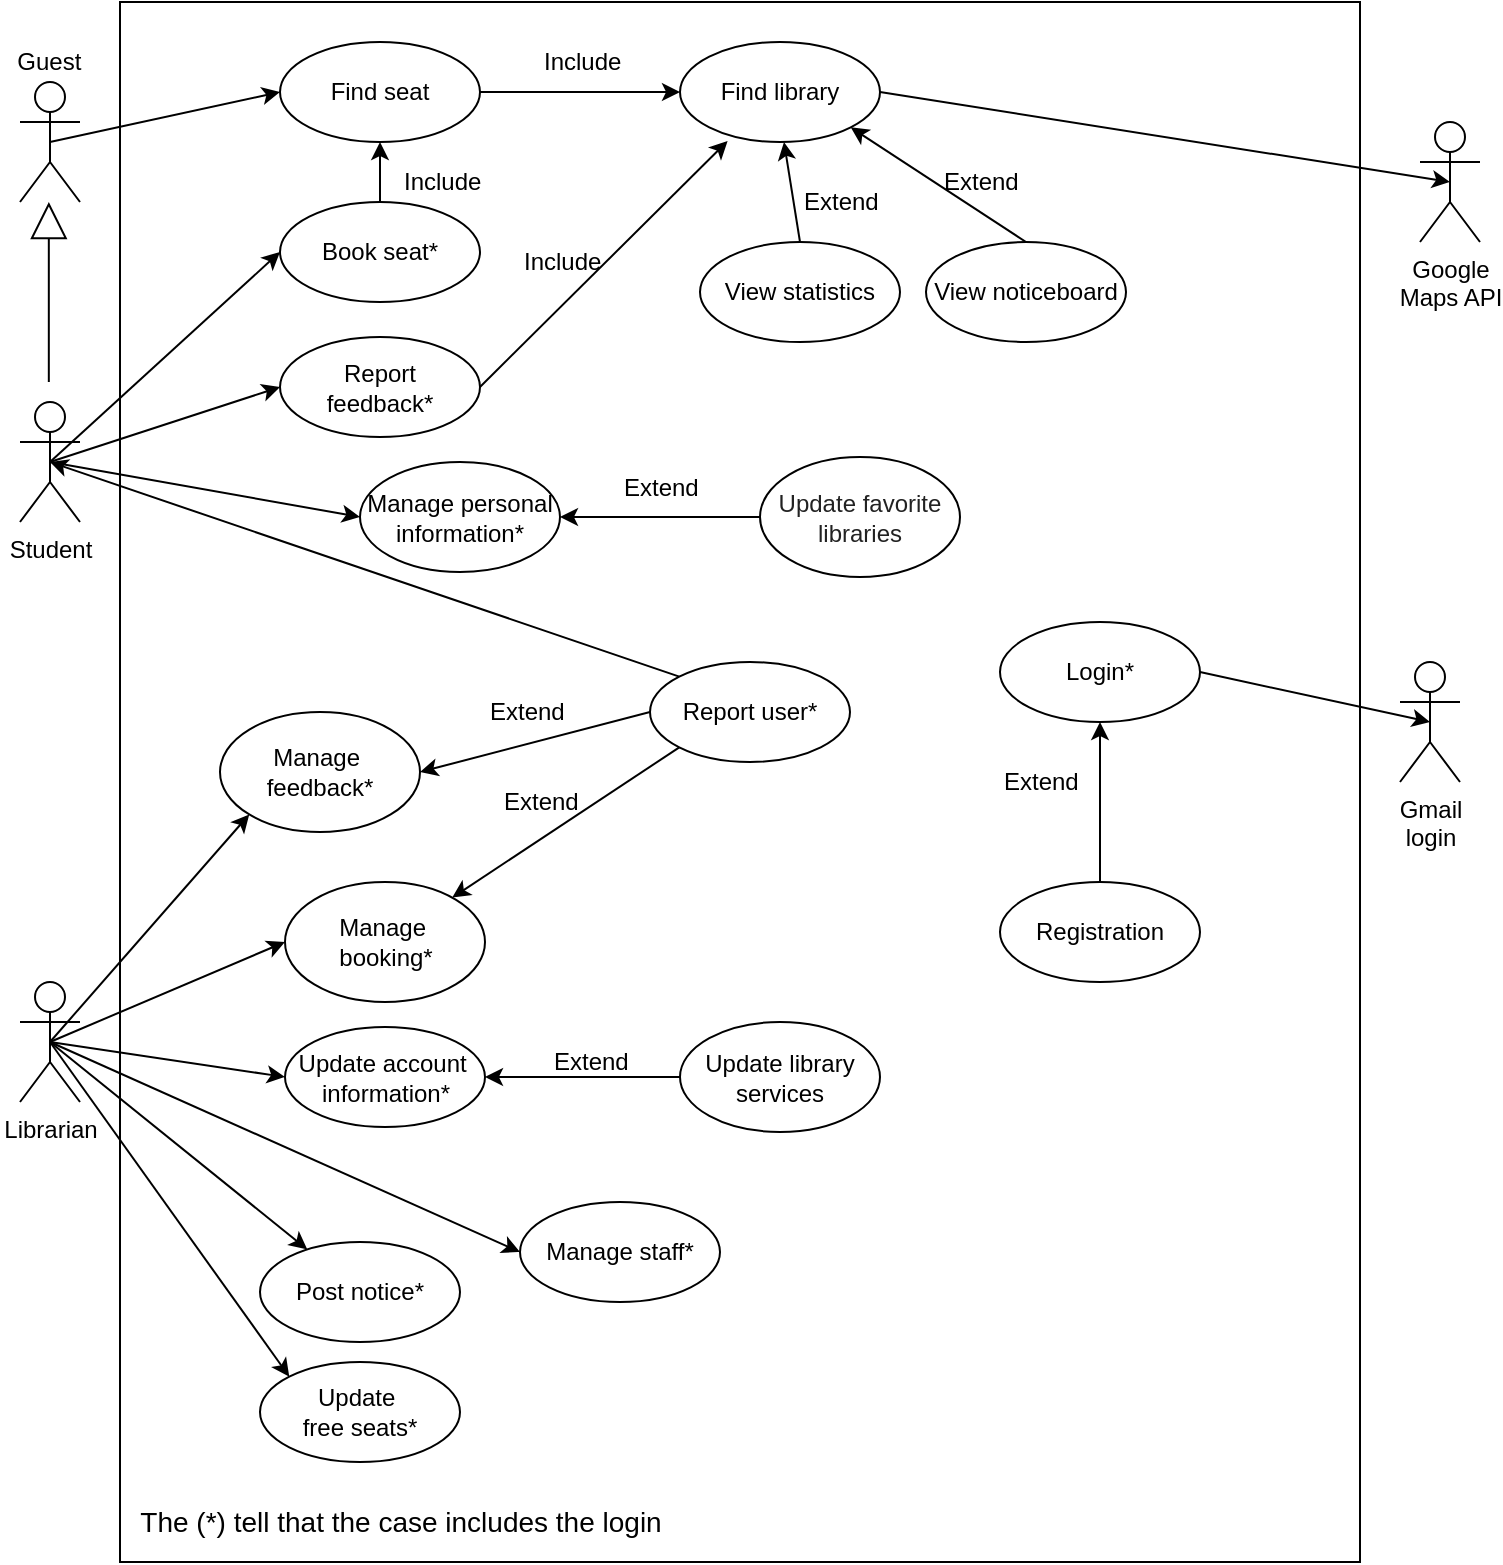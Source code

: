 <mxfile version="12.8.1" type="device"><diagram id="gOvdbUsF2WBq98GJS1o8" name="Page-1"><mxGraphModel dx="1038" dy="580" grid="1" gridSize="10" guides="1" tooltips="1" connect="1" arrows="1" fold="1" page="1" pageScale="1" pageWidth="827" pageHeight="1169" math="0" shadow="0"><root><mxCell id="0"/><mxCell id="1" parent="0"/><mxCell id="r2k724DjK05r7kmDfejy-1" value="" style="rounded=0;whiteSpace=wrap;html=1;" parent="1" vertex="1"><mxGeometry x="80" y="170" width="620" height="780" as="geometry"/></mxCell><mxCell id="r2k724DjK05r7kmDfejy-2" value="Student" style="shape=umlActor;verticalLabelPosition=bottom;labelBackgroundColor=#ffffff;verticalAlign=top;html=1;" parent="1" vertex="1"><mxGeometry x="30" y="370" width="30" height="60" as="geometry"/></mxCell><mxCell id="r2k724DjK05r7kmDfejy-3" value="" style="shape=umlActor;verticalLabelPosition=bottom;labelBackgroundColor=#ffffff;verticalAlign=top;html=1;" parent="1" vertex="1"><mxGeometry x="30" y="210" width="30" height="60" as="geometry"/></mxCell><mxCell id="r2k724DjK05r7kmDfejy-4" value="&amp;nbsp; Guest" style="text;html=1;resizable=0;points=[];autosize=1;align=left;verticalAlign=top;spacingTop=-4;" parent="1" vertex="1"><mxGeometry x="20" y="190" width="50" height="20" as="geometry"/></mxCell><mxCell id="r2k724DjK05r7kmDfejy-5" style="edgeStyle=none;rounded=0;orthogonalLoop=1;jettySize=auto;html=1;entryX=0;entryY=0.5;entryDx=0;entryDy=0;exitX=0.5;exitY=0.5;exitDx=0;exitDy=0;exitPerimeter=0;" parent="1" target="r2k724DjK05r7kmDfejy-54" edge="1" source="r2k724DjK05r7kmDfejy-7"><mxGeometry relative="1" as="geometry"><mxPoint x="45" y="572" as="sourcePoint"/></mxGeometry></mxCell><mxCell id="r2k724DjK05r7kmDfejy-6" style="edgeStyle=none;rounded=0;orthogonalLoop=1;jettySize=auto;html=1;exitX=0.5;exitY=0.5;exitDx=0;exitDy=0;exitPerimeter=0;" parent="1" source="r2k724DjK05r7kmDfejy-7" target="r2k724DjK05r7kmDfejy-55" edge="1"><mxGeometry relative="1" as="geometry"/></mxCell><mxCell id="knNo4wZLOngRF0tlfcbx-4" style="edgeStyle=none;rounded=0;orthogonalLoop=1;jettySize=auto;html=1;exitX=0.5;exitY=0.5;exitDx=0;exitDy=0;exitPerimeter=0;entryX=0;entryY=0.5;entryDx=0;entryDy=0;" edge="1" parent="1" source="r2k724DjK05r7kmDfejy-7" target="knNo4wZLOngRF0tlfcbx-2"><mxGeometry relative="1" as="geometry"/></mxCell><mxCell id="knNo4wZLOngRF0tlfcbx-9" style="edgeStyle=none;rounded=0;orthogonalLoop=1;jettySize=auto;html=1;exitX=0.5;exitY=0.5;exitDx=0;exitDy=0;exitPerimeter=0;entryX=0;entryY=1;entryDx=0;entryDy=0;" edge="1" parent="1" source="r2k724DjK05r7kmDfejy-7" target="knNo4wZLOngRF0tlfcbx-8"><mxGeometry relative="1" as="geometry"/></mxCell><mxCell id="r2k724DjK05r7kmDfejy-7" value="Librarian&lt;br&gt;" style="shape=umlActor;verticalLabelPosition=bottom;labelBackgroundColor=#ffffff;verticalAlign=top;html=1;" parent="1" vertex="1"><mxGeometry x="30" y="660" width="30" height="60" as="geometry"/></mxCell><mxCell id="r2k724DjK05r7kmDfejy-9" style="edgeStyle=orthogonalEdgeStyle;rounded=0;orthogonalLoop=1;jettySize=auto;html=1;exitX=0.5;exitY=0;exitDx=0;exitDy=0;entryX=0.5;entryY=1;entryDx=0;entryDy=0;" parent="1" source="r2k724DjK05r7kmDfejy-10" target="r2k724DjK05r7kmDfejy-11" edge="1"><mxGeometry relative="1" as="geometry"/></mxCell><mxCell id="r2k724DjK05r7kmDfejy-10" value="Book seat*" style="ellipse;whiteSpace=wrap;html=1;" parent="1" vertex="1"><mxGeometry x="160" y="270" width="100" height="50" as="geometry"/></mxCell><mxCell id="r2k724DjK05r7kmDfejy-11" value="Find&amp;nbsp;seat" style="ellipse;whiteSpace=wrap;html=1;" parent="1" vertex="1"><mxGeometry x="160" y="190" width="100" height="50" as="geometry"/></mxCell><mxCell id="r2k724DjK05r7kmDfejy-12" value="Manage personal information*" style="ellipse;whiteSpace=wrap;html=1;" parent="1" vertex="1"><mxGeometry x="200" y="400" width="100" height="55" as="geometry"/></mxCell><mxCell id="r2k724DjK05r7kmDfejy-13" style="rounded=0;orthogonalLoop=1;jettySize=auto;html=1;entryX=0.238;entryY=0.991;entryDx=0;entryDy=0;exitX=1;exitY=0.5;exitDx=0;exitDy=0;entryPerimeter=0;" parent="1" source="r2k724DjK05r7kmDfejy-14" target="r2k724DjK05r7kmDfejy-21" edge="1"><mxGeometry relative="1" as="geometry"/></mxCell><mxCell id="r2k724DjK05r7kmDfejy-14" value="Report&lt;br&gt;feedback*&lt;span style=&quot;color: rgba(0 , 0 , 0 , 0) ; font-family: monospace ; font-size: 0px ; white-space: nowrap&quot;&gt;%3CmxGraphModel%3E%3Croot%3E%3CmxCell%20id%3D%220%22%2F%3E%3CmxCell%20id%3D%221%22%20parent%3D%220%22%2F%3E%3CmxCell%20id%3D%222%22%20value%3D%22Find%26amp%3Bnbsp%3Bseat%22%20style%3D%22ellipse%3BwhiteSpace%3Dwrap%3Bhtml%3D1%3B%22%20vertex%3D%221%22%20parent%3D%221%22%3E%3CmxGeometry%20x%3D%22190%22%20y%3D%22130%22%20width%3D%22100%22%20height%3D%2250%22%20as%3D%22geometry%22%2F%3E%3C%2FmxCell%3E%3C%2Froot%3E%3C%2FmxGraphModel%3E&lt;/span&gt;" style="ellipse;whiteSpace=wrap;html=1;" parent="1" vertex="1"><mxGeometry x="160" y="337.5" width="100" height="50" as="geometry"/></mxCell><mxCell id="r2k724DjK05r7kmDfejy-16" value="Update&amp;nbsp;&lt;br&gt;free seats*&lt;span style=&quot;color: rgba(0 , 0 , 0 , 0) ; font-family: monospace ; font-size: 0px ; white-space: nowrap&quot;&gt;%3CmxGraphModel%3E%3Croot%3E%3CmxCell%20id%3D%220%22%2F%3E%3CmxCell%20id%3D%221%22%20parent%3D%220%22%2F%3E%3CmxCell%20id%3D%222%22%20value%3D%22Manage%26lt%3Bbr%26gt%3Bfeedback%22%20style%3D%22ellipse%3BwhiteSpace%3Dwrap%3Bhtml%3D1%3B%22%20vertex%3D%221%22%20parent%3D%221%22%3E%3CmxGeometry%20x%3D%22190%22%20y%3D%22380%22%20width%3D%22100%22%20height%3D%2250%22%20as%3D%22geometry%22%2F%3E%3C%2FmxCell%3E%3C%2Froot%3E%3C%2FmxGraphModel%3E*&lt;/span&gt;" style="ellipse;whiteSpace=wrap;html=1;" parent="1" vertex="1"><mxGeometry x="150" y="850" width="100" height="50" as="geometry"/></mxCell><mxCell id="r2k724DjK05r7kmDfejy-17" value="Update account&amp;nbsp;&lt;br&gt;information*" style="ellipse;whiteSpace=wrap;html=1;" parent="1" vertex="1"><mxGeometry x="162.5" y="682.5" width="100" height="50" as="geometry"/></mxCell><mxCell id="r2k724DjK05r7kmDfejy-19" value="Google&lt;br&gt;Maps API" style="shape=umlActor;verticalLabelPosition=bottom;labelBackgroundColor=#ffffff;verticalAlign=top;html=1;" parent="1" vertex="1"><mxGeometry x="730" y="230" width="30" height="60" as="geometry"/></mxCell><mxCell id="r2k724DjK05r7kmDfejy-20" value="Gmail&lt;br&gt;login" style="shape=umlActor;verticalLabelPosition=bottom;labelBackgroundColor=#ffffff;verticalAlign=top;html=1;" parent="1" vertex="1"><mxGeometry x="720" y="500" width="30" height="60" as="geometry"/></mxCell><mxCell id="r2k724DjK05r7kmDfejy-21" value="Find library" style="ellipse;whiteSpace=wrap;html=1;" parent="1" vertex="1"><mxGeometry x="360" y="190" width="100" height="50" as="geometry"/></mxCell><mxCell id="r2k724DjK05r7kmDfejy-22" value="Login*" style="ellipse;whiteSpace=wrap;html=1;" parent="1" vertex="1"><mxGeometry x="520" y="480" width="100" height="50" as="geometry"/></mxCell><mxCell id="r2k724DjK05r7kmDfejy-23" value="" style="edgeStyle=orthogonalEdgeStyle;rounded=0;orthogonalLoop=1;jettySize=auto;html=1;" parent="1" source="r2k724DjK05r7kmDfejy-24" target="r2k724DjK05r7kmDfejy-22" edge="1"><mxGeometry relative="1" as="geometry"/></mxCell><mxCell id="r2k724DjK05r7kmDfejy-24" value="Registration" style="ellipse;whiteSpace=wrap;html=1;" parent="1" vertex="1"><mxGeometry x="520" y="610" width="100" height="50" as="geometry"/></mxCell><mxCell id="r2k724DjK05r7kmDfejy-26" value="" style="endArrow=classic;html=1;entryX=0;entryY=0.5;entryDx=0;entryDy=0;exitX=0.5;exitY=0.5;exitDx=0;exitDy=0;exitPerimeter=0;" parent="1" source="r2k724DjK05r7kmDfejy-7" target="r2k724DjK05r7kmDfejy-17" edge="1"><mxGeometry width="50" height="50" relative="1" as="geometry"><mxPoint x="45" y="609" as="sourcePoint"/><mxPoint x="160" y="734" as="targetPoint"/></mxGeometry></mxCell><mxCell id="r2k724DjK05r7kmDfejy-27" value="" style="endArrow=classic;html=1;entryX=0;entryY=0;entryDx=0;entryDy=0;exitX=0.5;exitY=0.5;exitDx=0;exitDy=0;exitPerimeter=0;" parent="1" source="r2k724DjK05r7kmDfejy-7" target="r2k724DjK05r7kmDfejy-16" edge="1"><mxGeometry width="50" height="50" relative="1" as="geometry"><mxPoint x="20" y="910" as="sourcePoint"/><mxPoint x="70" y="860" as="targetPoint"/></mxGeometry></mxCell><mxCell id="r2k724DjK05r7kmDfejy-28" value="" style="endArrow=classic;html=1;entryX=0;entryY=0.5;entryDx=0;entryDy=0;exitX=0.5;exitY=0.5;exitDx=0;exitDy=0;exitPerimeter=0;" parent="1" source="r2k724DjK05r7kmDfejy-3" target="r2k724DjK05r7kmDfejy-11" edge="1"><mxGeometry width="50" height="50" relative="1" as="geometry"><mxPoint x="50" y="240" as="sourcePoint"/><mxPoint x="135" y="225" as="targetPoint"/></mxGeometry></mxCell><mxCell id="r2k724DjK05r7kmDfejy-29" value="" style="endArrow=classic;html=1;entryX=0;entryY=0.5;entryDx=0;entryDy=0;exitX=0.5;exitY=0.5;exitDx=0;exitDy=0;exitPerimeter=0;" parent="1" source="r2k724DjK05r7kmDfejy-2" target="r2k724DjK05r7kmDfejy-10" edge="1"><mxGeometry width="50" height="50" relative="1" as="geometry"><mxPoint x="55" y="300" as="sourcePoint"/><mxPoint x="170" y="225" as="targetPoint"/></mxGeometry></mxCell><mxCell id="r2k724DjK05r7kmDfejy-30" value="" style="endArrow=classic;html=1;entryX=0;entryY=0.5;entryDx=0;entryDy=0;exitX=0.5;exitY=0.5;exitDx=0;exitDy=0;exitPerimeter=0;" parent="1" source="r2k724DjK05r7kmDfejy-2" target="r2k724DjK05r7kmDfejy-12" edge="1"><mxGeometry width="50" height="50" relative="1" as="geometry"><mxPoint x="55" y="410" as="sourcePoint"/><mxPoint x="170" y="305" as="targetPoint"/></mxGeometry></mxCell><mxCell id="r2k724DjK05r7kmDfejy-31" value="" style="endArrow=classic;html=1;entryX=0;entryY=0.5;entryDx=0;entryDy=0;exitX=0.5;exitY=0.5;exitDx=0;exitDy=0;exitPerimeter=0;" parent="1" source="r2k724DjK05r7kmDfejy-2" target="r2k724DjK05r7kmDfejy-14" edge="1"><mxGeometry width="50" height="50" relative="1" as="geometry"><mxPoint x="55" y="410" as="sourcePoint"/><mxPoint x="170" y="387.5" as="targetPoint"/></mxGeometry></mxCell><mxCell id="r2k724DjK05r7kmDfejy-32" value="" style="endArrow=classic;html=1;entryX=0;entryY=0.5;entryDx=0;entryDy=0;exitX=1;exitY=0.5;exitDx=0;exitDy=0;" parent="1" source="r2k724DjK05r7kmDfejy-11" target="r2k724DjK05r7kmDfejy-21" edge="1"><mxGeometry width="50" height="50" relative="1" as="geometry"><mxPoint x="230" y="297.5" as="sourcePoint"/><mxPoint x="345" y="222.5" as="targetPoint"/></mxGeometry></mxCell><mxCell id="r2k724DjK05r7kmDfejy-33" value="" style="endArrow=classic;html=1;entryX=0.5;entryY=0.5;entryDx=0;entryDy=0;entryPerimeter=0;exitX=1;exitY=0.5;exitDx=0;exitDy=0;" parent="1" source="r2k724DjK05r7kmDfejy-21" target="r2k724DjK05r7kmDfejy-19" edge="1"><mxGeometry width="50" height="50" relative="1" as="geometry"><mxPoint x="460" y="240" as="sourcePoint"/><mxPoint x="370" y="250" as="targetPoint"/></mxGeometry></mxCell><mxCell id="r2k724DjK05r7kmDfejy-34" value="" style="endArrow=classic;html=1;entryX=0.5;entryY=0.5;entryDx=0;entryDy=0;entryPerimeter=0;exitX=1;exitY=0.5;exitDx=0;exitDy=0;" parent="1" source="r2k724DjK05r7kmDfejy-22" target="r2k724DjK05r7kmDfejy-20" edge="1"><mxGeometry width="50" height="50" relative="1" as="geometry"><mxPoint x="470" y="250" as="sourcePoint"/><mxPoint x="745" y="270" as="targetPoint"/></mxGeometry></mxCell><mxCell id="r2k724DjK05r7kmDfejy-36" value="Include" style="text;html=1;resizable=0;points=[];autosize=1;align=left;verticalAlign=top;spacingTop=-4;" parent="1" vertex="1"><mxGeometry x="220" y="250" width="50" height="20" as="geometry"/></mxCell><mxCell id="r2k724DjK05r7kmDfejy-37" value="Extend" style="text;html=1;resizable=0;points=[];autosize=1;align=left;verticalAlign=top;spacingTop=-4;" parent="1" vertex="1"><mxGeometry x="520" y="550" width="50" height="20" as="geometry"/></mxCell><mxCell id="r2k724DjK05r7kmDfejy-38" value="Include" style="text;html=1;resizable=0;points=[];autosize=1;align=left;verticalAlign=top;spacingTop=-4;" parent="1" vertex="1"><mxGeometry x="290" y="190" width="50" height="20" as="geometry"/></mxCell><mxCell id="r2k724DjK05r7kmDfejy-43" style="edgeStyle=orthogonalEdgeStyle;rounded=0;orthogonalLoop=1;jettySize=auto;html=1;" parent="1" source="r2k724DjK05r7kmDfejy-44" target="r2k724DjK05r7kmDfejy-12" edge="1"><mxGeometry relative="1" as="geometry"/></mxCell><mxCell id="r2k724DjK05r7kmDfejy-44" value="&lt;font style=&quot;font-size: 12px&quot;&gt;&lt;span style=&quot;color: rgb(34 , 34 , 34) ; font-family: &amp;#34;arial&amp;#34; , sans-serif ; text-align: left ; white-space: pre-wrap&quot;&gt;Update favorite libraries&lt;/span&gt;&lt;/font&gt;" style="ellipse;whiteSpace=wrap;html=1;" parent="1" vertex="1"><mxGeometry x="400" y="397.5" width="100" height="60" as="geometry"/></mxCell><mxCell id="r2k724DjK05r7kmDfejy-45" value="Extend" style="text;html=1;resizable=0;points=[];autosize=1;align=left;verticalAlign=top;spacingTop=-4;" parent="1" vertex="1"><mxGeometry x="330" y="402.5" width="50" height="20" as="geometry"/></mxCell><mxCell id="r2k724DjK05r7kmDfejy-46" style="edgeStyle=none;rounded=0;orthogonalLoop=1;jettySize=auto;html=1;exitX=0.5;exitY=0;exitDx=0;exitDy=0;entryX=1;entryY=1;entryDx=0;entryDy=0;" parent="1" source="r2k724DjK05r7kmDfejy-47" target="r2k724DjK05r7kmDfejy-21" edge="1"><mxGeometry relative="1" as="geometry"><mxPoint x="420" y="240" as="targetPoint"/></mxGeometry></mxCell><mxCell id="r2k724DjK05r7kmDfejy-47" value="View noticeboard" style="ellipse;whiteSpace=wrap;html=1;" parent="1" vertex="1"><mxGeometry x="483" y="290" width="100" height="50" as="geometry"/></mxCell><mxCell id="r2k724DjK05r7kmDfejy-48" value="" style="endArrow=block;endSize=16;endFill=0;html=1;" parent="1" edge="1"><mxGeometry width="160" relative="1" as="geometry"><mxPoint x="44.41" y="360" as="sourcePoint"/><mxPoint x="44.41" y="270" as="targetPoint"/></mxGeometry></mxCell><mxCell id="r2k724DjK05r7kmDfejy-49" style="edgeStyle=none;rounded=0;orthogonalLoop=1;jettySize=auto;html=1;exitX=0.5;exitY=0;exitDx=0;exitDy=0;" parent="1" source="r2k724DjK05r7kmDfejy-50" edge="1"><mxGeometry relative="1" as="geometry"><mxPoint x="412" y="240" as="targetPoint"/></mxGeometry></mxCell><mxCell id="r2k724DjK05r7kmDfejy-50" value="View statistics" style="ellipse;whiteSpace=wrap;html=1;" parent="1" vertex="1"><mxGeometry x="370" y="290" width="100" height="50" as="geometry"/></mxCell><mxCell id="r2k724DjK05r7kmDfejy-51" value="Extend" style="text;html=1;resizable=0;points=[];autosize=1;align=left;verticalAlign=top;spacingTop=-4;" parent="1" vertex="1"><mxGeometry x="420" y="260" width="50" height="20" as="geometry"/></mxCell><mxCell id="r2k724DjK05r7kmDfejy-52" value="Extend" style="text;html=1;resizable=0;points=[];autosize=1;align=left;verticalAlign=top;spacingTop=-4;" parent="1" vertex="1"><mxGeometry x="490" y="250" width="50" height="20" as="geometry"/></mxCell><mxCell id="r2k724DjK05r7kmDfejy-53" value="Include" style="text;html=1;resizable=0;points=[];autosize=1;align=left;verticalAlign=top;spacingTop=-4;" parent="1" vertex="1"><mxGeometry x="280" y="290" width="50" height="20" as="geometry"/></mxCell><mxCell id="r2k724DjK05r7kmDfejy-54" value="Manage staff*" style="ellipse;whiteSpace=wrap;html=1;" parent="1" vertex="1"><mxGeometry x="280" y="770" width="100" height="50" as="geometry"/></mxCell><mxCell id="r2k724DjK05r7kmDfejy-55" value="Post notice*" style="ellipse;whiteSpace=wrap;html=1;" parent="1" vertex="1"><mxGeometry x="150" y="790" width="100" height="50" as="geometry"/></mxCell><mxCell id="r2k724DjK05r7kmDfejy-56" style="edgeStyle=none;rounded=0;orthogonalLoop=1;jettySize=auto;html=1;entryX=1;entryY=0.5;entryDx=0;entryDy=0;" parent="1" source="r2k724DjK05r7kmDfejy-57" target="r2k724DjK05r7kmDfejy-17" edge="1"><mxGeometry relative="1" as="geometry"/></mxCell><mxCell id="r2k724DjK05r7kmDfejy-57" value="Update library&lt;br&gt;services" style="ellipse;whiteSpace=wrap;html=1;" parent="1" vertex="1"><mxGeometry x="360" y="680" width="100" height="55" as="geometry"/></mxCell><mxCell id="r2k724DjK05r7kmDfejy-58" value="Extend" style="text;html=1;resizable=0;points=[];autosize=1;align=left;verticalAlign=top;spacingTop=-4;" parent="1" vertex="1"><mxGeometry x="295" y="690" width="50" height="20" as="geometry"/></mxCell><mxCell id="r2k724DjK05r7kmDfejy-59" value="&lt;font style=&quot;font-size: 14px&quot;&gt;The (*) tell that the case includes the login&lt;/font&gt;" style="text;html=1;strokeColor=none;fillColor=none;align=center;verticalAlign=middle;whiteSpace=wrap;rounded=0;" parent="1" vertex="1"><mxGeometry x="87.5" y="920" width="265" height="20" as="geometry"/></mxCell><mxCell id="knNo4wZLOngRF0tlfcbx-1" style="rounded=0;orthogonalLoop=1;jettySize=auto;html=1;exitX=0;exitY=0;exitDx=0;exitDy=0;entryX=0.5;entryY=0.5;entryDx=0;entryDy=0;entryPerimeter=0;" edge="1" parent="1" source="r2k724DjK05r7kmDfejy-61" target="r2k724DjK05r7kmDfejy-2"><mxGeometry relative="1" as="geometry"/></mxCell><mxCell id="knNo4wZLOngRF0tlfcbx-15" style="edgeStyle=none;rounded=0;orthogonalLoop=1;jettySize=auto;html=1;exitX=0;exitY=0.5;exitDx=0;exitDy=0;entryX=1;entryY=0.5;entryDx=0;entryDy=0;" edge="1" parent="1" source="r2k724DjK05r7kmDfejy-61" target="knNo4wZLOngRF0tlfcbx-8"><mxGeometry relative="1" as="geometry"/></mxCell><mxCell id="knNo4wZLOngRF0tlfcbx-16" style="edgeStyle=none;rounded=0;orthogonalLoop=1;jettySize=auto;html=1;exitX=0;exitY=1;exitDx=0;exitDy=0;" edge="1" parent="1" source="r2k724DjK05r7kmDfejy-61" target="knNo4wZLOngRF0tlfcbx-2"><mxGeometry relative="1" as="geometry"/></mxCell><mxCell id="r2k724DjK05r7kmDfejy-61" value="Report user*" style="ellipse;whiteSpace=wrap;html=1;" parent="1" vertex="1"><mxGeometry x="345" y="500" width="100" height="50" as="geometry"/></mxCell><mxCell id="knNo4wZLOngRF0tlfcbx-2" value="Manage&amp;nbsp;&lt;br&gt;booking*" style="ellipse;whiteSpace=wrap;html=1;" vertex="1" parent="1"><mxGeometry x="162.5" y="610" width="100" height="60" as="geometry"/></mxCell><mxCell id="knNo4wZLOngRF0tlfcbx-8" value="Manage&amp;nbsp;&lt;br&gt;feedback*" style="ellipse;whiteSpace=wrap;html=1;" vertex="1" parent="1"><mxGeometry x="130" y="525" width="100" height="60" as="geometry"/></mxCell><mxCell id="knNo4wZLOngRF0tlfcbx-17" value="Extend" style="text;html=1;resizable=0;points=[];autosize=1;align=left;verticalAlign=top;spacingTop=-4;" vertex="1" parent="1"><mxGeometry x="270" y="560" width="50" height="20" as="geometry"/></mxCell><mxCell id="knNo4wZLOngRF0tlfcbx-18" value="Extend" style="text;html=1;resizable=0;points=[];autosize=1;align=left;verticalAlign=top;spacingTop=-4;" vertex="1" parent="1"><mxGeometry x="262.5" y="515" width="50" height="20" as="geometry"/></mxCell></root></mxGraphModel></diagram></mxfile>
